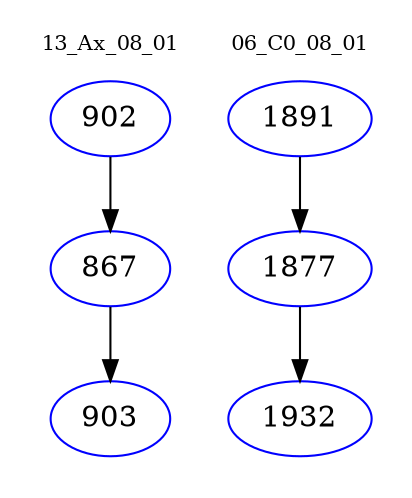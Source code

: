 digraph{
subgraph cluster_0 {
color = white
label = "13_Ax_08_01";
fontsize=10;
T0_902 [label="902", color="blue"]
T0_902 -> T0_867 [color="black"]
T0_867 [label="867", color="blue"]
T0_867 -> T0_903 [color="black"]
T0_903 [label="903", color="blue"]
}
subgraph cluster_1 {
color = white
label = "06_C0_08_01";
fontsize=10;
T1_1891 [label="1891", color="blue"]
T1_1891 -> T1_1877 [color="black"]
T1_1877 [label="1877", color="blue"]
T1_1877 -> T1_1932 [color="black"]
T1_1932 [label="1932", color="blue"]
}
}
